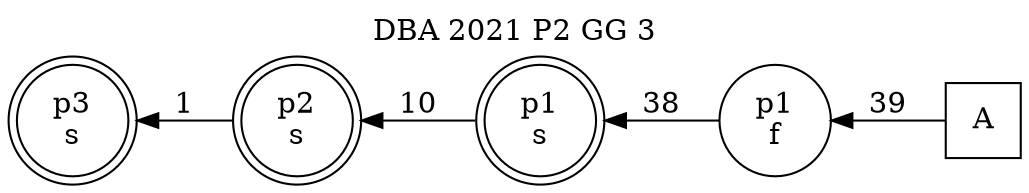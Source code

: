 digraph DBA_2021_P2_GG_3_GOOD {
labelloc="tl"
label= " DBA 2021 P2 GG 3 "
rankdir="RL";
graph [ size=" 10 , 10 !"]

"A" [shape="square" label="A"]
"p1_f" [shape="circle" label="p1
f"]
"p1_s" [shape="doublecircle" label="p1
s"]
"p2_s" [shape="doublecircle" label="p2
s"]
"p3_s" [shape="doublecircle" label="p3
s"]
"A" -> "p1_f" [ label=39]
"p1_f" -> "p1_s" [ label=38]
"p1_s" -> "p2_s" [ label=10]
"p2_s" -> "p3_s" [ label=1]
}
